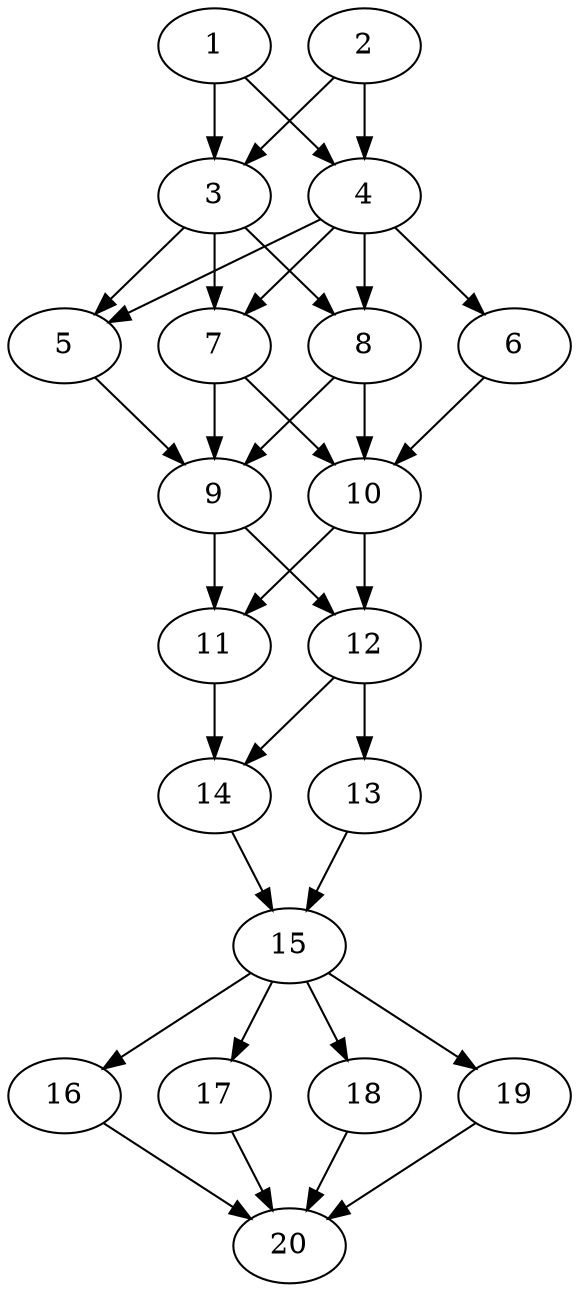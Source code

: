 // DAG automatically generated by daggen at Sat Jul 27 15:36:52 2019
// ./daggen --dot -n 20 --ccr 0.5 --fat 0.4 --regular 0.5 --density 0.8 --mindata 5242880 --maxdata 52428800 
digraph G {
  1 [size="99221504", alpha="0.17", expect_size="49610752"] 
  1 -> 3 [size ="49610752"]
  1 -> 4 [size ="49610752"]
  2 [size="90912768", alpha="0.18", expect_size="45456384"] 
  2 -> 3 [size ="45456384"]
  2 -> 4 [size ="45456384"]
  3 [size="67037184", alpha="0.07", expect_size="33518592"] 
  3 -> 5 [size ="33518592"]
  3 -> 7 [size ="33518592"]
  3 -> 8 [size ="33518592"]
  4 [size="87644160", alpha="0.11", expect_size="43822080"] 
  4 -> 5 [size ="43822080"]
  4 -> 6 [size ="43822080"]
  4 -> 7 [size ="43822080"]
  4 -> 8 [size ="43822080"]
  5 [size="16308224", alpha="0.17", expect_size="8154112"] 
  5 -> 9 [size ="8154112"]
  6 [size="32524288", alpha="0.03", expect_size="16262144"] 
  6 -> 10 [size ="16262144"]
  7 [size="35389440", alpha="0.10", expect_size="17694720"] 
  7 -> 9 [size ="17694720"]
  7 -> 10 [size ="17694720"]
  8 [size="57657344", alpha="0.18", expect_size="28828672"] 
  8 -> 9 [size ="28828672"]
  8 -> 10 [size ="28828672"]
  9 [size="55005184", alpha="0.06", expect_size="27502592"] 
  9 -> 11 [size ="27502592"]
  9 -> 12 [size ="27502592"]
  10 [size="76693504", alpha="0.03", expect_size="38346752"] 
  10 -> 11 [size ="38346752"]
  10 -> 12 [size ="38346752"]
  11 [size="81680384", alpha="0.08", expect_size="40840192"] 
  11 -> 14 [size ="40840192"]
  12 [size="68118528", alpha="0.04", expect_size="34059264"] 
  12 -> 13 [size ="34059264"]
  12 -> 14 [size ="34059264"]
  13 [size="58169344", alpha="0.00", expect_size="29084672"] 
  13 -> 15 [size ="29084672"]
  14 [size="91150336", alpha="0.15", expect_size="45575168"] 
  14 -> 15 [size ="45575168"]
  15 [size="47960064", alpha="0.00", expect_size="23980032"] 
  15 -> 16 [size ="23980032"]
  15 -> 17 [size ="23980032"]
  15 -> 18 [size ="23980032"]
  15 -> 19 [size ="23980032"]
  16 [size="35508224", alpha="0.12", expect_size="17754112"] 
  16 -> 20 [size ="17754112"]
  17 [size="50589696", alpha="0.03", expect_size="25294848"] 
  17 -> 20 [size ="25294848"]
  18 [size="100012032", alpha="0.03", expect_size="50006016"] 
  18 -> 20 [size ="50006016"]
  19 [size="91340800", alpha="0.10", expect_size="45670400"] 
  19 -> 20 [size ="45670400"]
  20 [size="27191296", alpha="0.01", expect_size="13595648"] 
}
